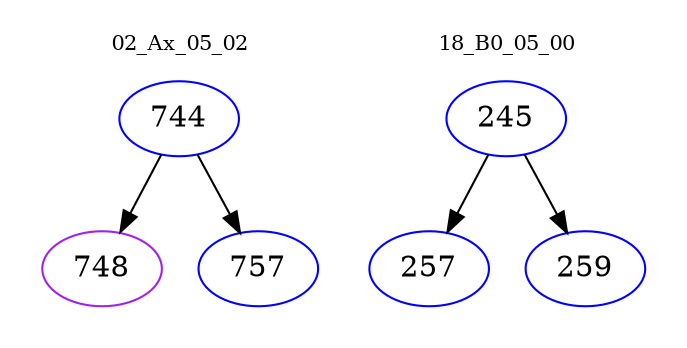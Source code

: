 digraph{
subgraph cluster_0 {
color = white
label = "02_Ax_05_02";
fontsize=10;
T0_744 [label="744", color="blue"]
T0_744 -> T0_748 [color="black"]
T0_748 [label="748", color="purple"]
T0_744 -> T0_757 [color="black"]
T0_757 [label="757", color="blue"]
}
subgraph cluster_1 {
color = white
label = "18_B0_05_00";
fontsize=10;
T1_245 [label="245", color="blue"]
T1_245 -> T1_257 [color="black"]
T1_257 [label="257", color="blue"]
T1_245 -> T1_259 [color="black"]
T1_259 [label="259", color="blue"]
}
}
